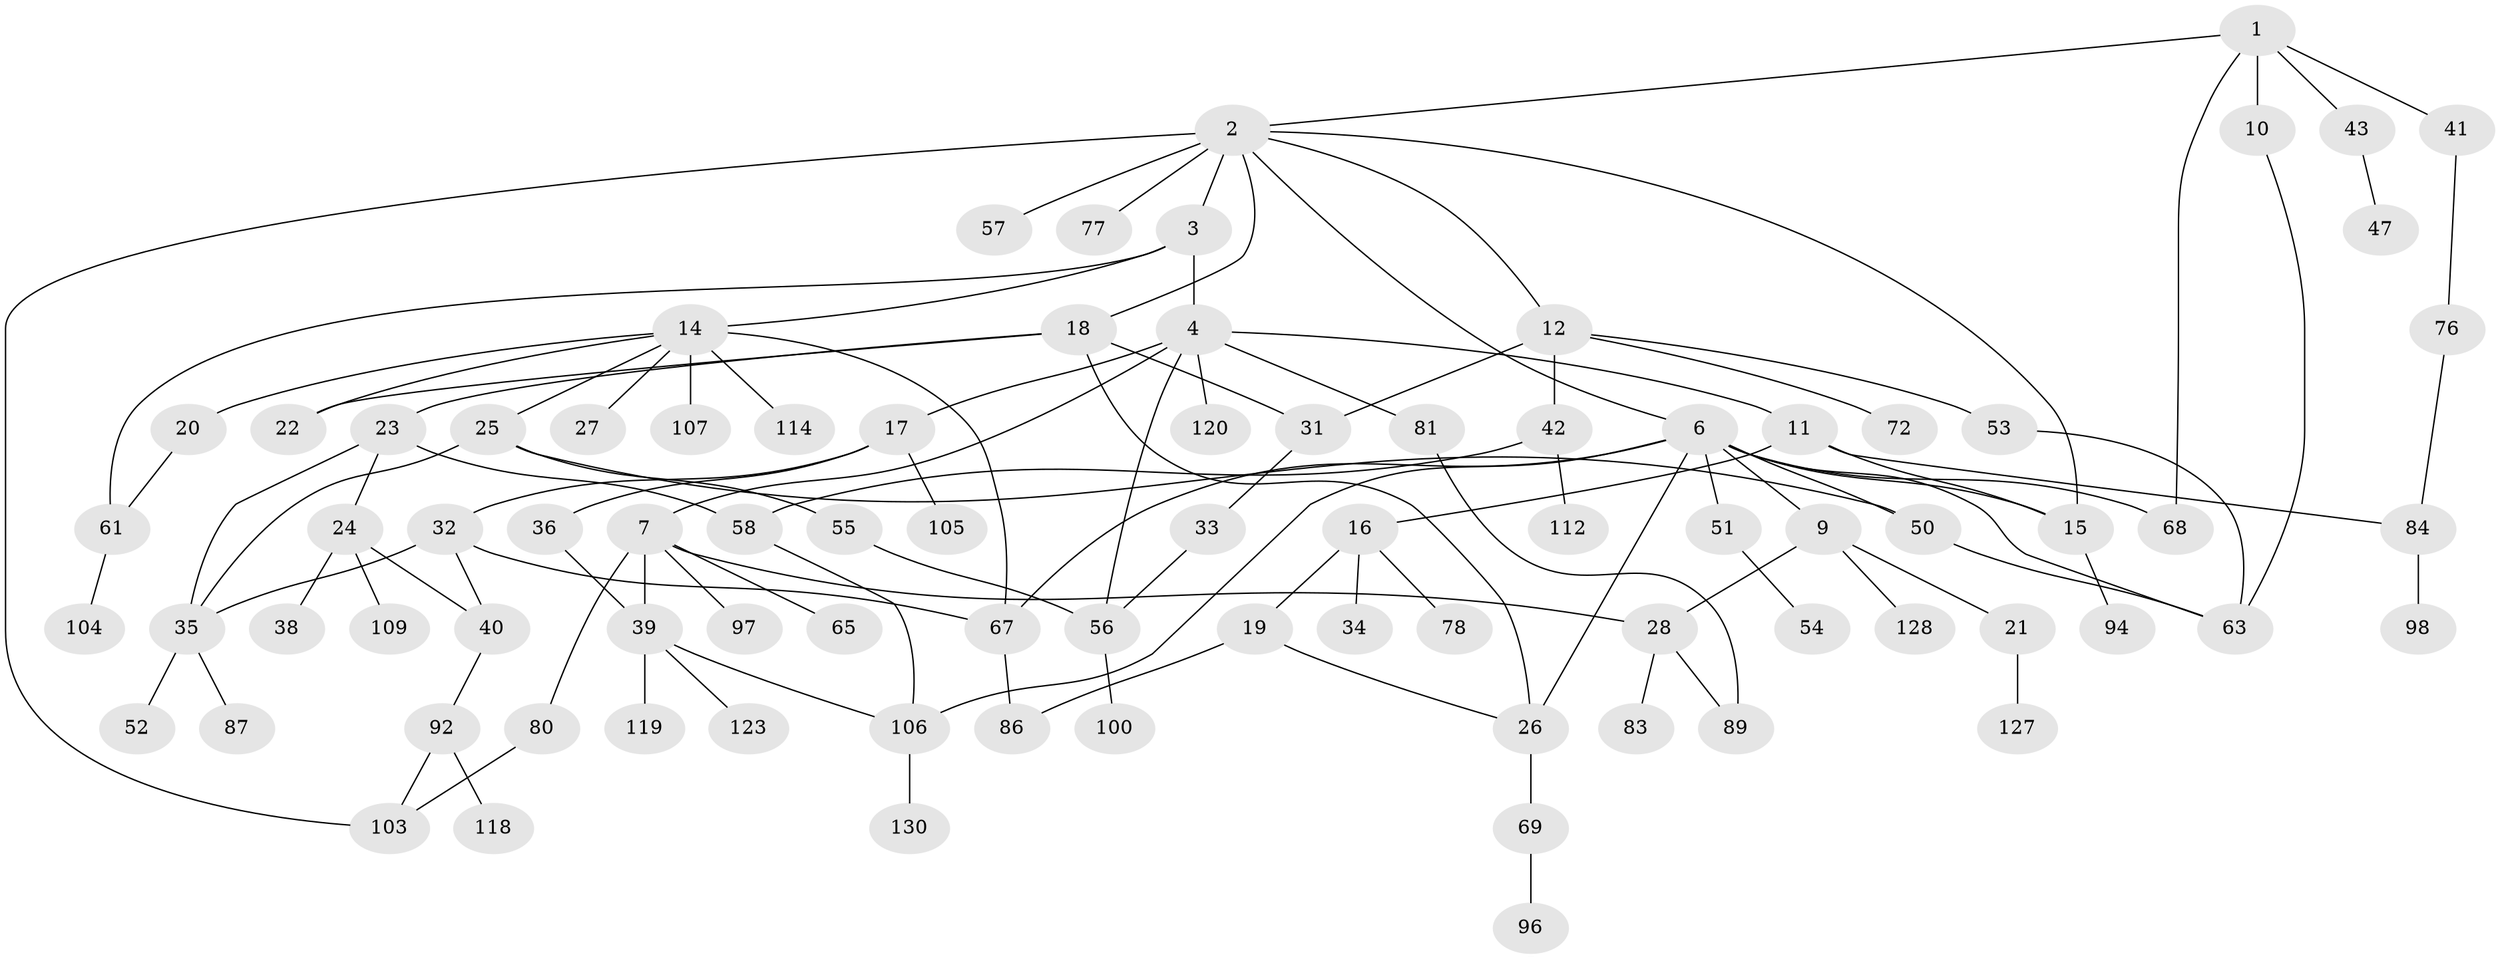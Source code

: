 // original degree distribution, {5: 0.04225352112676056, 10: 0.007042253521126761, 4: 0.14788732394366197, 3: 0.176056338028169, 6: 0.014084507042253521, 2: 0.2746478873239437, 8: 0.007042253521126761, 1: 0.33098591549295775}
// Generated by graph-tools (version 1.1) at 2025/16/03/04/25 18:16:58]
// undirected, 85 vertices, 113 edges
graph export_dot {
graph [start="1"]
  node [color=gray90,style=filled];
  1;
  2;
  3 [super="+74"];
  4 [super="+5"];
  6 [super="+13+44+8"];
  7 [super="+101+29"];
  9;
  10;
  11;
  12;
  14 [super="+62"];
  15;
  16;
  17;
  18 [super="+91"];
  19;
  20;
  21;
  22;
  23;
  24 [super="+30"];
  25;
  26;
  27 [super="+108"];
  28 [super="+66+113"];
  31 [super="+95+70"];
  32 [super="+111+37"];
  33;
  34 [super="+121"];
  35 [super="+49"];
  36 [super="+79"];
  38;
  39 [super="+59"];
  40 [super="+88"];
  41;
  42 [super="+45"];
  43 [super="+126"];
  47 [super="+64"];
  50;
  51;
  52 [super="+102+138"];
  53;
  54;
  55 [super="+90+60"];
  56 [super="+129+117"];
  57 [super="+133"];
  58 [super="+75"];
  61 [super="+71"];
  63 [super="+122+140"];
  65;
  67 [super="+82"];
  68 [super="+73+124"];
  69;
  72;
  76;
  77;
  78;
  80;
  81;
  83;
  84 [super="+99"];
  86 [super="+110"];
  87 [super="+115"];
  89;
  92;
  94;
  96;
  97;
  98;
  100;
  103 [super="+132"];
  104;
  105;
  106;
  107;
  109;
  112;
  114;
  118;
  119;
  120 [super="+125"];
  123;
  127;
  128;
  130;
  1 -- 2;
  1 -- 10;
  1 -- 41;
  1 -- 43;
  1 -- 68;
  2 -- 3;
  2 -- 6;
  2 -- 12;
  2 -- 18;
  2 -- 57 [weight=2];
  2 -- 77;
  2 -- 103;
  2 -- 15;
  3 -- 4;
  3 -- 14;
  3 -- 61;
  4 -- 81;
  4 -- 17;
  4 -- 7;
  4 -- 120;
  4 -- 11;
  4 -- 56;
  6 -- 9;
  6 -- 26;
  6 -- 67;
  6 -- 106;
  6 -- 51;
  6 -- 15;
  6 -- 50;
  6 -- 63;
  6 -- 68;
  7 -- 28;
  7 -- 80;
  7 -- 97;
  7 -- 65;
  7 -- 39;
  9 -- 21;
  9 -- 28;
  9 -- 128;
  10 -- 63;
  11 -- 15;
  11 -- 16;
  11 -- 84;
  12 -- 31;
  12 -- 42;
  12 -- 53;
  12 -- 72;
  14 -- 20;
  14 -- 22;
  14 -- 25;
  14 -- 27;
  14 -- 67 [weight=2];
  14 -- 107;
  14 -- 114;
  15 -- 94;
  16 -- 19;
  16 -- 34;
  16 -- 78;
  17 -- 32;
  17 -- 36;
  17 -- 105;
  18 -- 23;
  18 -- 31;
  18 -- 26;
  18 -- 22;
  19 -- 86;
  19 -- 26;
  20 -- 61;
  21 -- 127;
  23 -- 24;
  23 -- 35;
  23 -- 58;
  24 -- 40;
  24 -- 109;
  24 -- 38;
  25 -- 50;
  25 -- 55;
  25 -- 35;
  26 -- 69;
  28 -- 89;
  28 -- 83;
  31 -- 33;
  32 -- 35;
  32 -- 67;
  32 -- 40;
  33 -- 56;
  35 -- 52;
  35 -- 87;
  36 -- 39;
  39 -- 106;
  39 -- 123;
  39 -- 119;
  40 -- 92;
  41 -- 76;
  42 -- 112;
  42 -- 58;
  43 -- 47;
  50 -- 63;
  51 -- 54;
  53 -- 63;
  55 -- 56;
  56 -- 100;
  58 -- 106;
  61 -- 104;
  67 -- 86;
  69 -- 96;
  76 -- 84;
  80 -- 103;
  81 -- 89;
  84 -- 98;
  92 -- 118;
  92 -- 103;
  106 -- 130;
}
